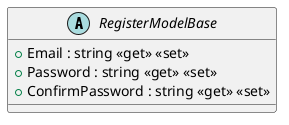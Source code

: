 @startuml
abstract class RegisterModelBase {
    + Email : string <<get>> <<set>>
    + Password : string <<get>> <<set>>
    + ConfirmPassword : string <<get>> <<set>>
}
@enduml
